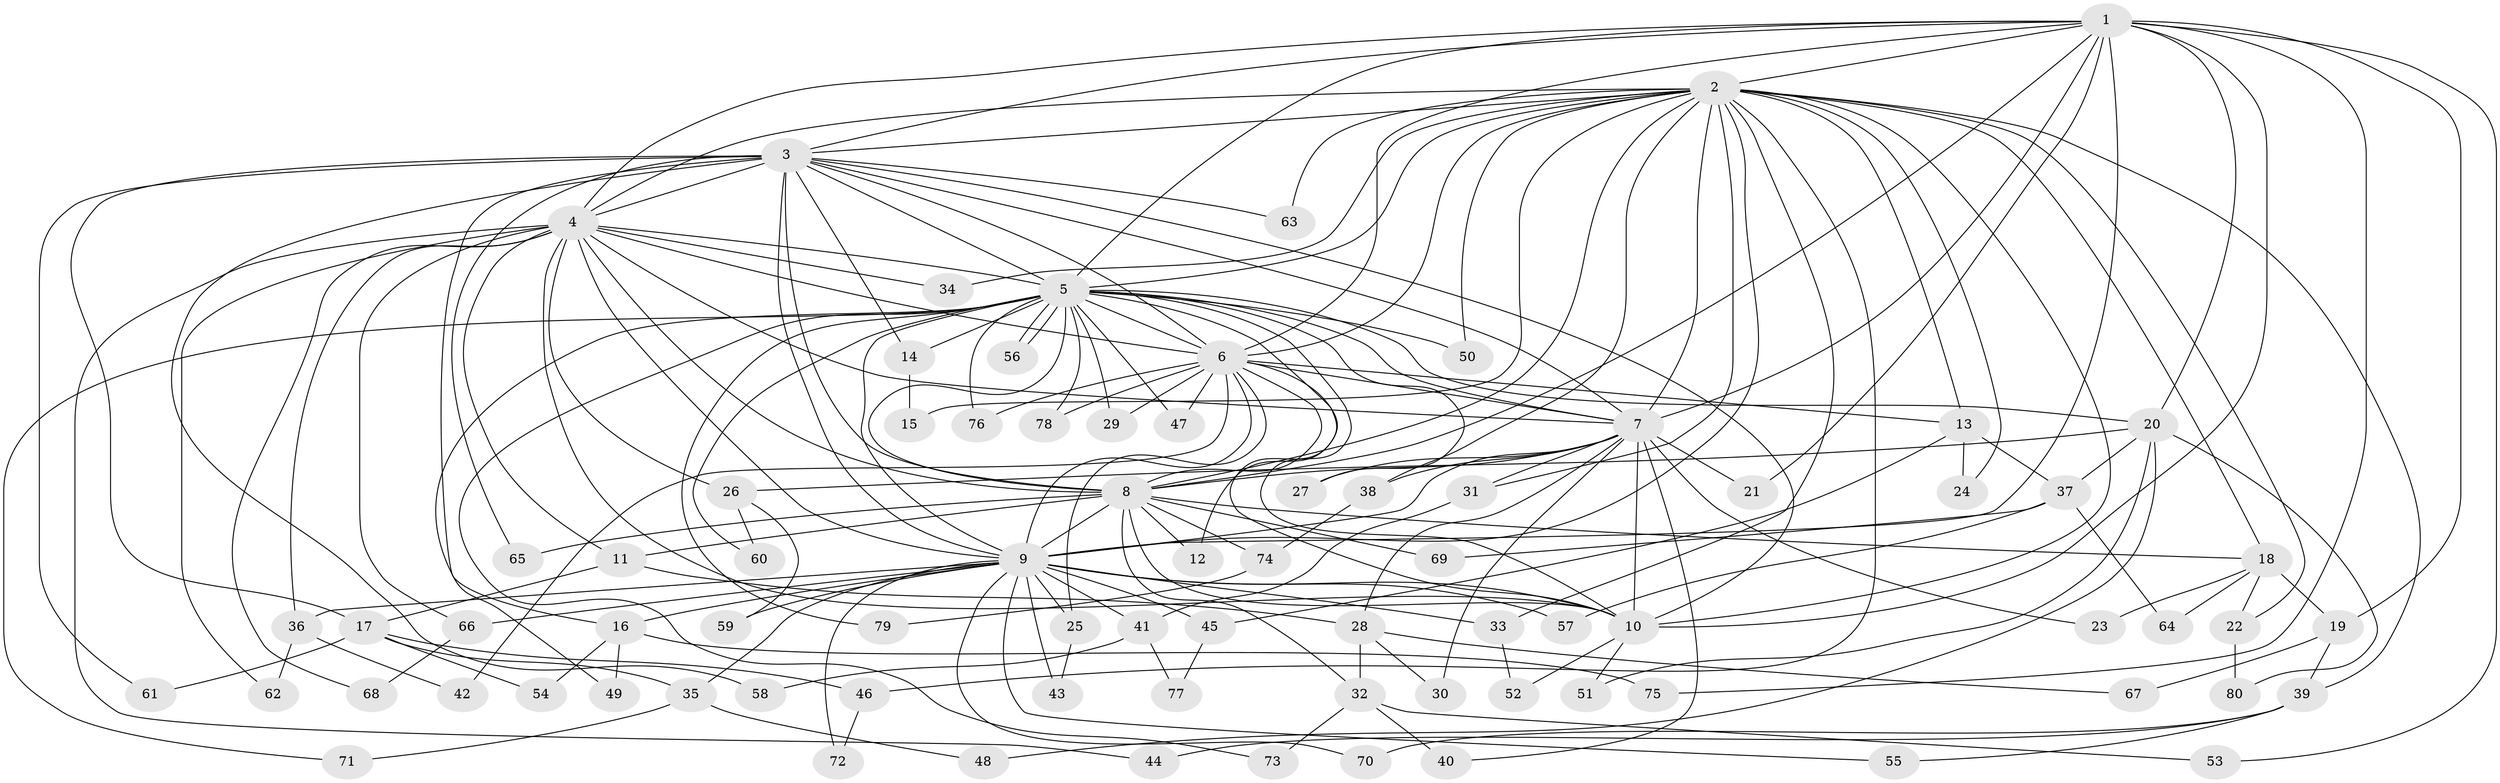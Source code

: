 // coarse degree distribution, {21: 0.020833333333333332, 19: 0.020833333333333332, 10: 0.020833333333333332, 2: 0.5416666666666666, 12: 0.020833333333333332, 6: 0.0625, 1: 0.125, 4: 0.08333333333333333, 8: 0.020833333333333332, 3: 0.041666666666666664, 5: 0.020833333333333332, 15: 0.020833333333333332}
// Generated by graph-tools (version 1.1) at 2025/46/03/04/25 21:46:38]
// undirected, 80 vertices, 185 edges
graph export_dot {
graph [start="1"]
  node [color=gray90,style=filled];
  1;
  2;
  3;
  4;
  5;
  6;
  7;
  8;
  9;
  10;
  11;
  12;
  13;
  14;
  15;
  16;
  17;
  18;
  19;
  20;
  21;
  22;
  23;
  24;
  25;
  26;
  27;
  28;
  29;
  30;
  31;
  32;
  33;
  34;
  35;
  36;
  37;
  38;
  39;
  40;
  41;
  42;
  43;
  44;
  45;
  46;
  47;
  48;
  49;
  50;
  51;
  52;
  53;
  54;
  55;
  56;
  57;
  58;
  59;
  60;
  61;
  62;
  63;
  64;
  65;
  66;
  67;
  68;
  69;
  70;
  71;
  72;
  73;
  74;
  75;
  76;
  77;
  78;
  79;
  80;
  1 -- 2;
  1 -- 3;
  1 -- 4;
  1 -- 5;
  1 -- 6;
  1 -- 7;
  1 -- 8;
  1 -- 9;
  1 -- 10;
  1 -- 19;
  1 -- 20;
  1 -- 21;
  1 -- 53;
  1 -- 75;
  2 -- 3;
  2 -- 4;
  2 -- 5;
  2 -- 6;
  2 -- 7;
  2 -- 8;
  2 -- 9;
  2 -- 10;
  2 -- 13;
  2 -- 15;
  2 -- 18;
  2 -- 22;
  2 -- 24;
  2 -- 31;
  2 -- 33;
  2 -- 34;
  2 -- 38;
  2 -- 39;
  2 -- 46;
  2 -- 50;
  2 -- 63;
  3 -- 4;
  3 -- 5;
  3 -- 6;
  3 -- 7;
  3 -- 8;
  3 -- 9;
  3 -- 10;
  3 -- 14;
  3 -- 16;
  3 -- 17;
  3 -- 58;
  3 -- 61;
  3 -- 63;
  3 -- 65;
  4 -- 5;
  4 -- 6;
  4 -- 7;
  4 -- 8;
  4 -- 9;
  4 -- 10;
  4 -- 11;
  4 -- 26;
  4 -- 34;
  4 -- 36;
  4 -- 44;
  4 -- 62;
  4 -- 66;
  4 -- 68;
  5 -- 6;
  5 -- 7;
  5 -- 8;
  5 -- 9;
  5 -- 10;
  5 -- 12;
  5 -- 14;
  5 -- 20;
  5 -- 27;
  5 -- 29;
  5 -- 47;
  5 -- 49;
  5 -- 50;
  5 -- 56;
  5 -- 56;
  5 -- 60;
  5 -- 71;
  5 -- 73;
  5 -- 76;
  5 -- 78;
  5 -- 79;
  6 -- 7;
  6 -- 8;
  6 -- 9;
  6 -- 10;
  6 -- 13;
  6 -- 25;
  6 -- 29;
  6 -- 42;
  6 -- 47;
  6 -- 76;
  6 -- 78;
  7 -- 8;
  7 -- 9;
  7 -- 10;
  7 -- 21;
  7 -- 23;
  7 -- 27;
  7 -- 28;
  7 -- 30;
  7 -- 31;
  7 -- 38;
  7 -- 40;
  8 -- 9;
  8 -- 10;
  8 -- 11;
  8 -- 12;
  8 -- 18;
  8 -- 32;
  8 -- 65;
  8 -- 69;
  8 -- 74;
  9 -- 10;
  9 -- 16;
  9 -- 25;
  9 -- 33;
  9 -- 35;
  9 -- 36;
  9 -- 41;
  9 -- 43;
  9 -- 45;
  9 -- 55;
  9 -- 57;
  9 -- 59;
  9 -- 66;
  9 -- 70;
  9 -- 72;
  10 -- 51;
  10 -- 52;
  11 -- 17;
  11 -- 28;
  13 -- 24;
  13 -- 37;
  13 -- 45;
  14 -- 15;
  16 -- 49;
  16 -- 54;
  16 -- 75;
  17 -- 35;
  17 -- 46;
  17 -- 54;
  17 -- 61;
  18 -- 19;
  18 -- 22;
  18 -- 23;
  18 -- 64;
  19 -- 39;
  19 -- 67;
  20 -- 26;
  20 -- 37;
  20 -- 48;
  20 -- 51;
  20 -- 80;
  22 -- 80;
  25 -- 43;
  26 -- 59;
  26 -- 60;
  28 -- 30;
  28 -- 32;
  28 -- 67;
  31 -- 41;
  32 -- 40;
  32 -- 53;
  32 -- 73;
  33 -- 52;
  35 -- 48;
  35 -- 71;
  36 -- 42;
  36 -- 62;
  37 -- 57;
  37 -- 64;
  37 -- 69;
  38 -- 74;
  39 -- 44;
  39 -- 55;
  39 -- 70;
  41 -- 58;
  41 -- 77;
  45 -- 77;
  46 -- 72;
  66 -- 68;
  74 -- 79;
}
